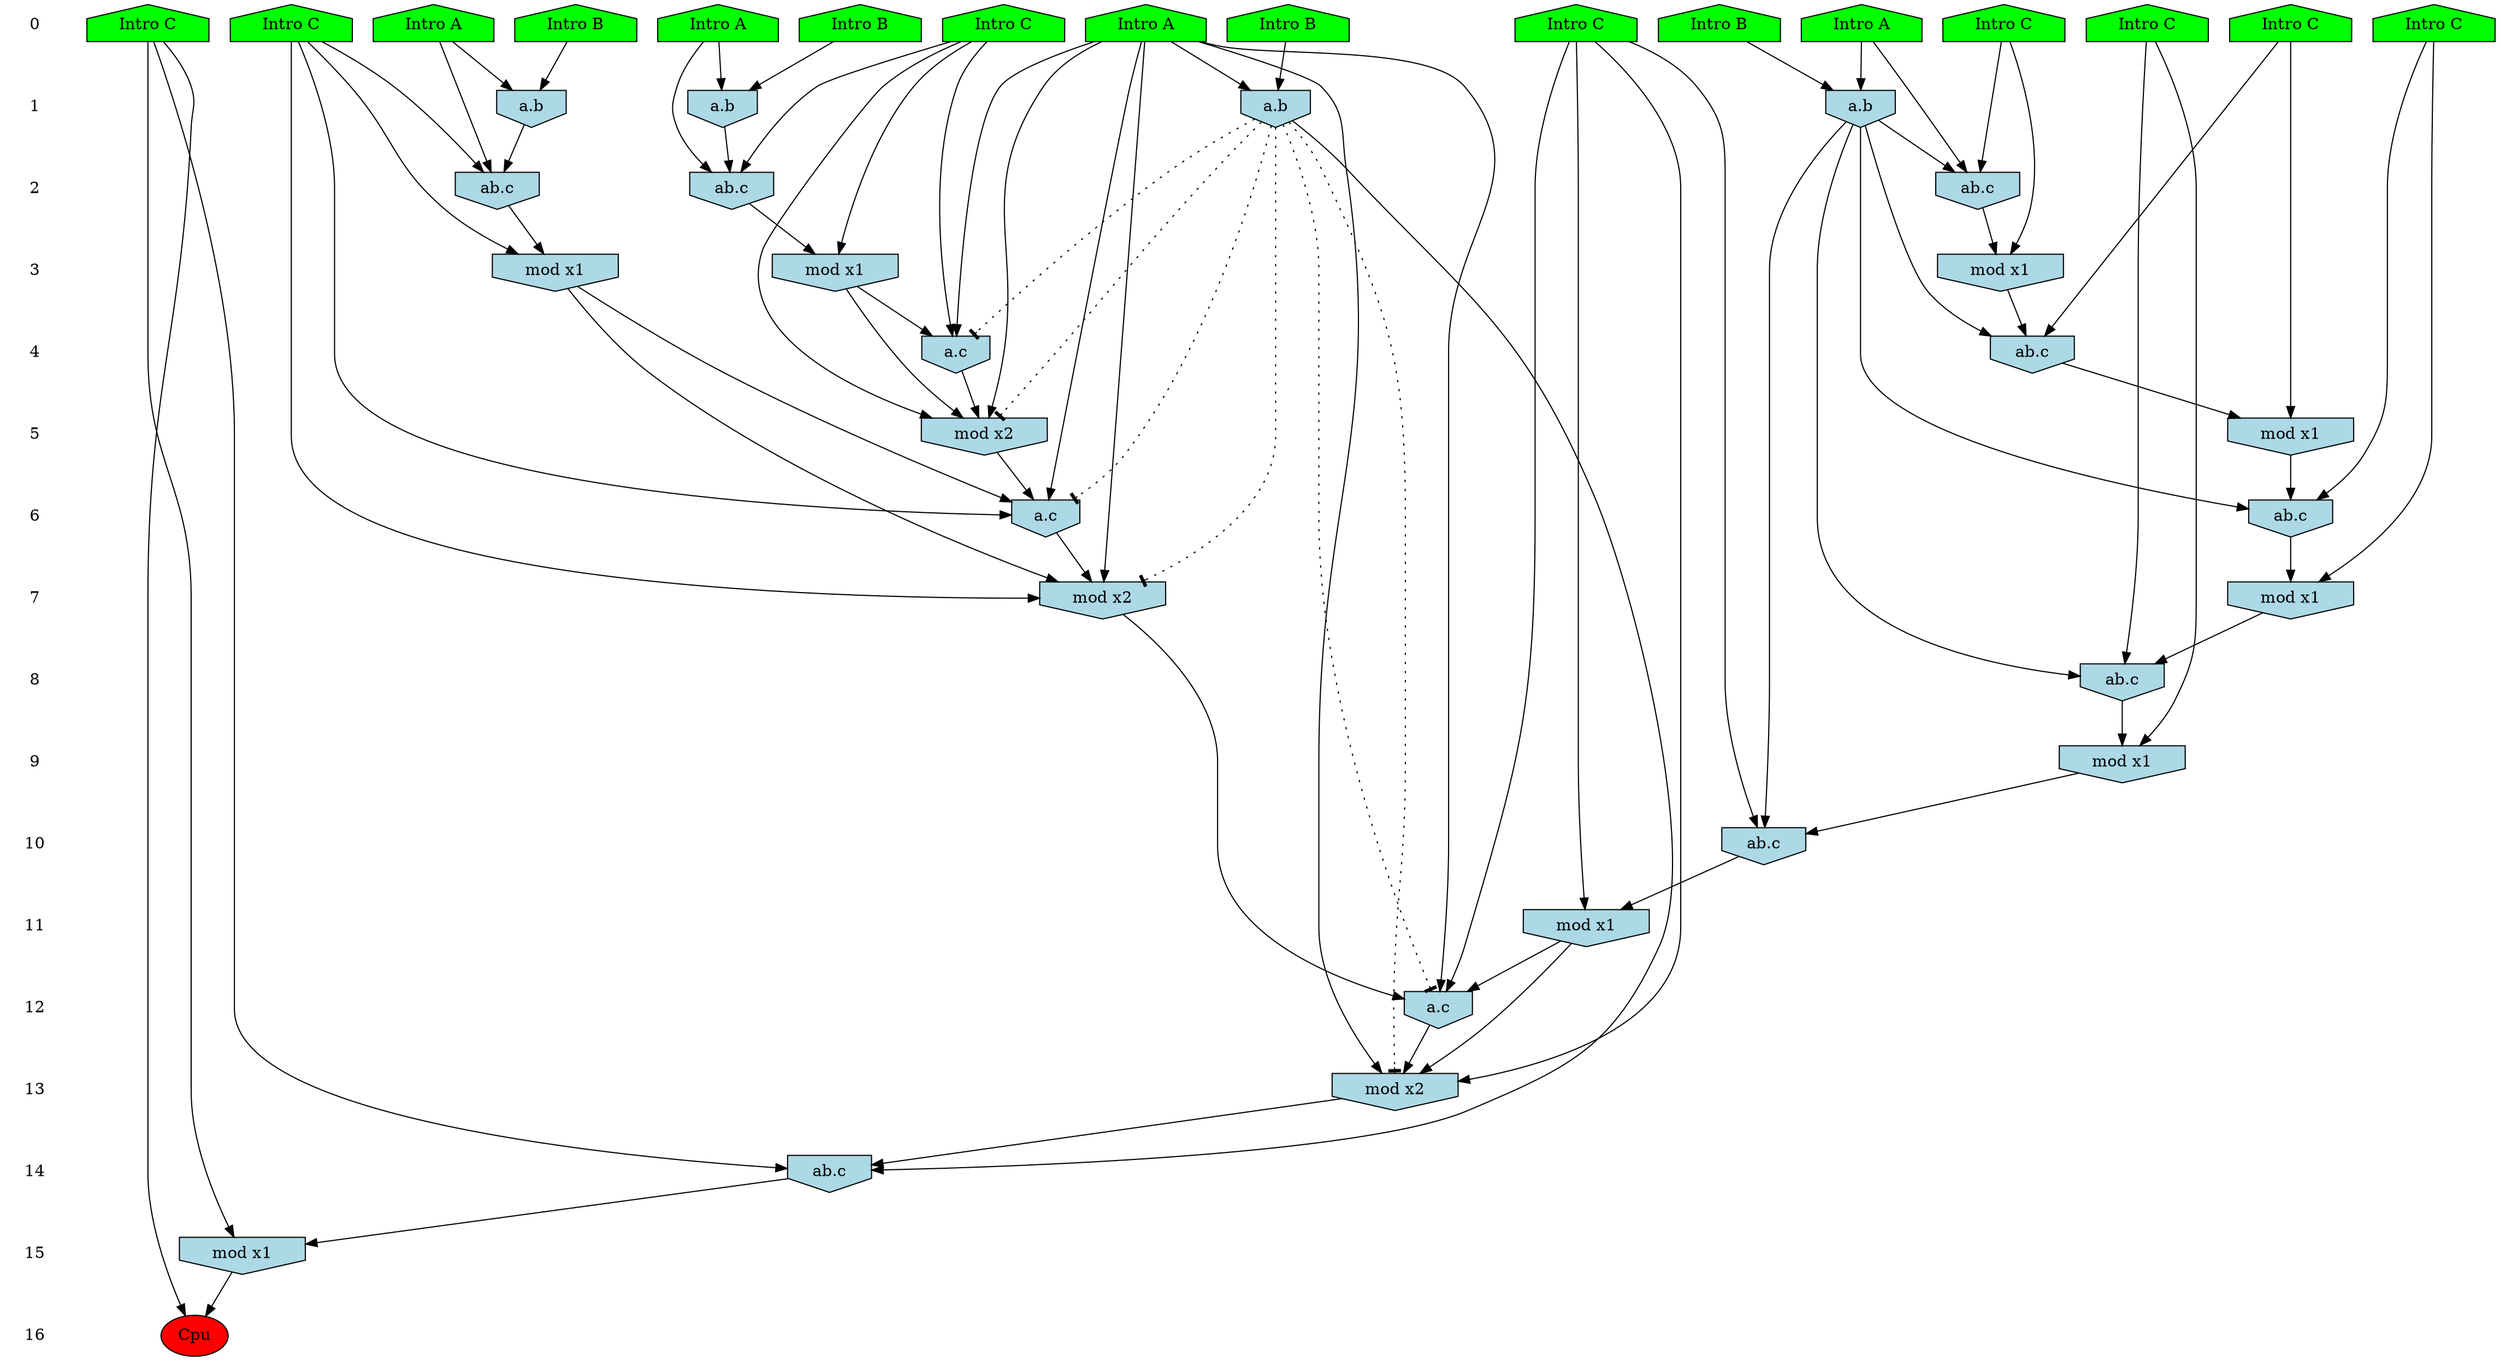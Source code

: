 /* Compression of 1 causal flows obtained in average at 1.743273E+01 t.u */
/* Compressed causal flows were: [3074] */
digraph G{
 ranksep=.5 ; 
{ rank = same ; "0" [shape=plaintext] ; node_1 [label ="Intro B", shape=house, style=filled, fillcolor=green] ;
node_2 [label ="Intro B", shape=house, style=filled, fillcolor=green] ;
node_3 [label ="Intro B", shape=house, style=filled, fillcolor=green] ;
node_4 [label ="Intro B", shape=house, style=filled, fillcolor=green] ;
node_5 [label ="Intro A", shape=house, style=filled, fillcolor=green] ;
node_6 [label ="Intro A", shape=house, style=filled, fillcolor=green] ;
node_7 [label ="Intro A", shape=house, style=filled, fillcolor=green] ;
node_8 [label ="Intro A", shape=house, style=filled, fillcolor=green] ;
node_9 [label ="Intro C", shape=house, style=filled, fillcolor=green] ;
node_10 [label ="Intro C", shape=house, style=filled, fillcolor=green] ;
node_11 [label ="Intro C", shape=house, style=filled, fillcolor=green] ;
node_12 [label ="Intro C", shape=house, style=filled, fillcolor=green] ;
node_13 [label ="Intro C", shape=house, style=filled, fillcolor=green] ;
node_14 [label ="Intro C", shape=house, style=filled, fillcolor=green] ;
node_15 [label ="Intro C", shape=house, style=filled, fillcolor=green] ;
node_16 [label ="Intro C", shape=house, style=filled, fillcolor=green] ;
}
{ rank = same ; "1" [shape=plaintext] ; node_17 [label="a.b", shape=invhouse, style=filled, fillcolor = lightblue] ;
node_22 [label="a.b", shape=invhouse, style=filled, fillcolor = lightblue] ;
node_27 [label="a.b", shape=invhouse, style=filled, fillcolor = lightblue] ;
node_40 [label="a.b", shape=invhouse, style=filled, fillcolor = lightblue] ;
}
{ rank = same ; "2" [shape=plaintext] ; node_18 [label="ab.c", shape=invhouse, style=filled, fillcolor = lightblue] ;
node_25 [label="ab.c", shape=invhouse, style=filled, fillcolor = lightblue] ;
node_28 [label="ab.c", shape=invhouse, style=filled, fillcolor = lightblue] ;
}
{ rank = same ; "3" [shape=plaintext] ; node_19 [label="mod x1", shape=invhouse, style=filled, fillcolor = lightblue] ;
node_29 [label="mod x1", shape=invhouse, style=filled, fillcolor = lightblue] ;
node_33 [label="mod x1", shape=invhouse, style=filled, fillcolor = lightblue] ;
}
{ rank = same ; "4" [shape=plaintext] ; node_20 [label="ab.c", shape=invhouse, style=filled, fillcolor = lightblue] ;
node_30 [label="a.c", shape=invhouse, style=filled, fillcolor = lightblue] ;
}
{ rank = same ; "5" [shape=plaintext] ; node_21 [label="mod x1", shape=invhouse, style=filled, fillcolor = lightblue] ;
node_31 [label="mod x2", shape=invhouse, style=filled, fillcolor = lightblue] ;
}
{ rank = same ; "6" [shape=plaintext] ; node_23 [label="ab.c", shape=invhouse, style=filled, fillcolor = lightblue] ;
node_36 [label="a.c", shape=invhouse, style=filled, fillcolor = lightblue] ;
}
{ rank = same ; "7" [shape=plaintext] ; node_24 [label="mod x1", shape=invhouse, style=filled, fillcolor = lightblue] ;
node_37 [label="mod x2", shape=invhouse, style=filled, fillcolor = lightblue] ;
}
{ rank = same ; "8" [shape=plaintext] ; node_26 [label="ab.c", shape=invhouse, style=filled, fillcolor = lightblue] ;
}
{ rank = same ; "9" [shape=plaintext] ; node_32 [label="mod x1", shape=invhouse, style=filled, fillcolor = lightblue] ;
}
{ rank = same ; "10" [shape=plaintext] ; node_34 [label="ab.c", shape=invhouse, style=filled, fillcolor = lightblue] ;
}
{ rank = same ; "11" [shape=plaintext] ; node_35 [label="mod x1", shape=invhouse, style=filled, fillcolor = lightblue] ;
}
{ rank = same ; "12" [shape=plaintext] ; node_38 [label="a.c", shape=invhouse, style=filled, fillcolor = lightblue] ;
}
{ rank = same ; "13" [shape=plaintext] ; node_39 [label="mod x2", shape=invhouse, style=filled, fillcolor = lightblue] ;
}
{ rank = same ; "14" [shape=plaintext] ; node_41 [label="ab.c", shape=invhouse, style=filled, fillcolor = lightblue] ;
}
{ rank = same ; "15" [shape=plaintext] ; node_42 [label="mod x1", shape=invhouse, style=filled, fillcolor = lightblue] ;
}
{ rank = same ; "16" [shape=plaintext] ; node_43 [label ="Cpu", style=filled, fillcolor=red] ;
}
"0" -> "1" [style="invis"]; 
"1" -> "2" [style="invis"]; 
"2" -> "3" [style="invis"]; 
"3" -> "4" [style="invis"]; 
"4" -> "5" [style="invis"]; 
"5" -> "6" [style="invis"]; 
"6" -> "7" [style="invis"]; 
"7" -> "8" [style="invis"]; 
"8" -> "9" [style="invis"]; 
"9" -> "10" [style="invis"]; 
"10" -> "11" [style="invis"]; 
"11" -> "12" [style="invis"]; 
"12" -> "13" [style="invis"]; 
"13" -> "14" [style="invis"]; 
"14" -> "15" [style="invis"]; 
"15" -> "16" [style="invis"]; 
node_3 -> node_17
node_6 -> node_17
node_6 -> node_18
node_9 -> node_18
node_17 -> node_18
node_9 -> node_19
node_18 -> node_19
node_15 -> node_20
node_17 -> node_20
node_19 -> node_20
node_15 -> node_21
node_20 -> node_21
node_1 -> node_22
node_7 -> node_22
node_16 -> node_23
node_17 -> node_23
node_21 -> node_23
node_16 -> node_24
node_23 -> node_24
node_7 -> node_25
node_11 -> node_25
node_22 -> node_25
node_14 -> node_26
node_17 -> node_26
node_24 -> node_26
node_4 -> node_27
node_5 -> node_27
node_5 -> node_28
node_12 -> node_28
node_27 -> node_28
node_11 -> node_29
node_25 -> node_29
node_8 -> node_30
node_11 -> node_30
node_29 -> node_30
node_8 -> node_31
node_11 -> node_31
node_29 -> node_31
node_30 -> node_31
node_14 -> node_32
node_26 -> node_32
node_12 -> node_33
node_28 -> node_33
node_10 -> node_34
node_17 -> node_34
node_32 -> node_34
node_10 -> node_35
node_34 -> node_35
node_8 -> node_36
node_12 -> node_36
node_31 -> node_36
node_33 -> node_36
node_8 -> node_37
node_12 -> node_37
node_33 -> node_37
node_36 -> node_37
node_8 -> node_38
node_10 -> node_38
node_35 -> node_38
node_37 -> node_38
node_8 -> node_39
node_10 -> node_39
node_35 -> node_39
node_38 -> node_39
node_2 -> node_40
node_8 -> node_40
node_13 -> node_41
node_39 -> node_41
node_40 -> node_41
node_13 -> node_42
node_41 -> node_42
node_13 -> node_43
node_42 -> node_43
node_40 -> node_39 [style=dotted, arrowhead = tee] 
node_40 -> node_38 [style=dotted, arrowhead = tee] 
node_40 -> node_37 [style=dotted, arrowhead = tee] 
node_40 -> node_36 [style=dotted, arrowhead = tee] 
node_40 -> node_31 [style=dotted, arrowhead = tee] 
node_40 -> node_30 [style=dotted, arrowhead = tee] 
}
/*
 Dot generation time: 0.000292
*/